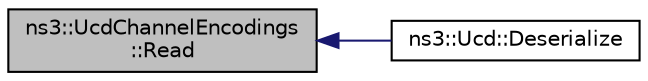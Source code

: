 digraph "ns3::UcdChannelEncodings::Read"
{
  edge [fontname="Helvetica",fontsize="10",labelfontname="Helvetica",labelfontsize="10"];
  node [fontname="Helvetica",fontsize="10",shape=record];
  rankdir="LR";
  Node1 [label="ns3::UcdChannelEncodings\l::Read",height=0.2,width=0.4,color="black", fillcolor="grey75", style="filled", fontcolor="black"];
  Node1 -> Node2 [dir="back",color="midnightblue",fontsize="10",style="solid"];
  Node2 [label="ns3::Ucd::Deserialize",height=0.2,width=0.4,color="black", fillcolor="white", style="filled",URL="$db/dda/classns3_1_1Ucd.html#ada667d90122da786f3fce88f226c35e3"];
}
